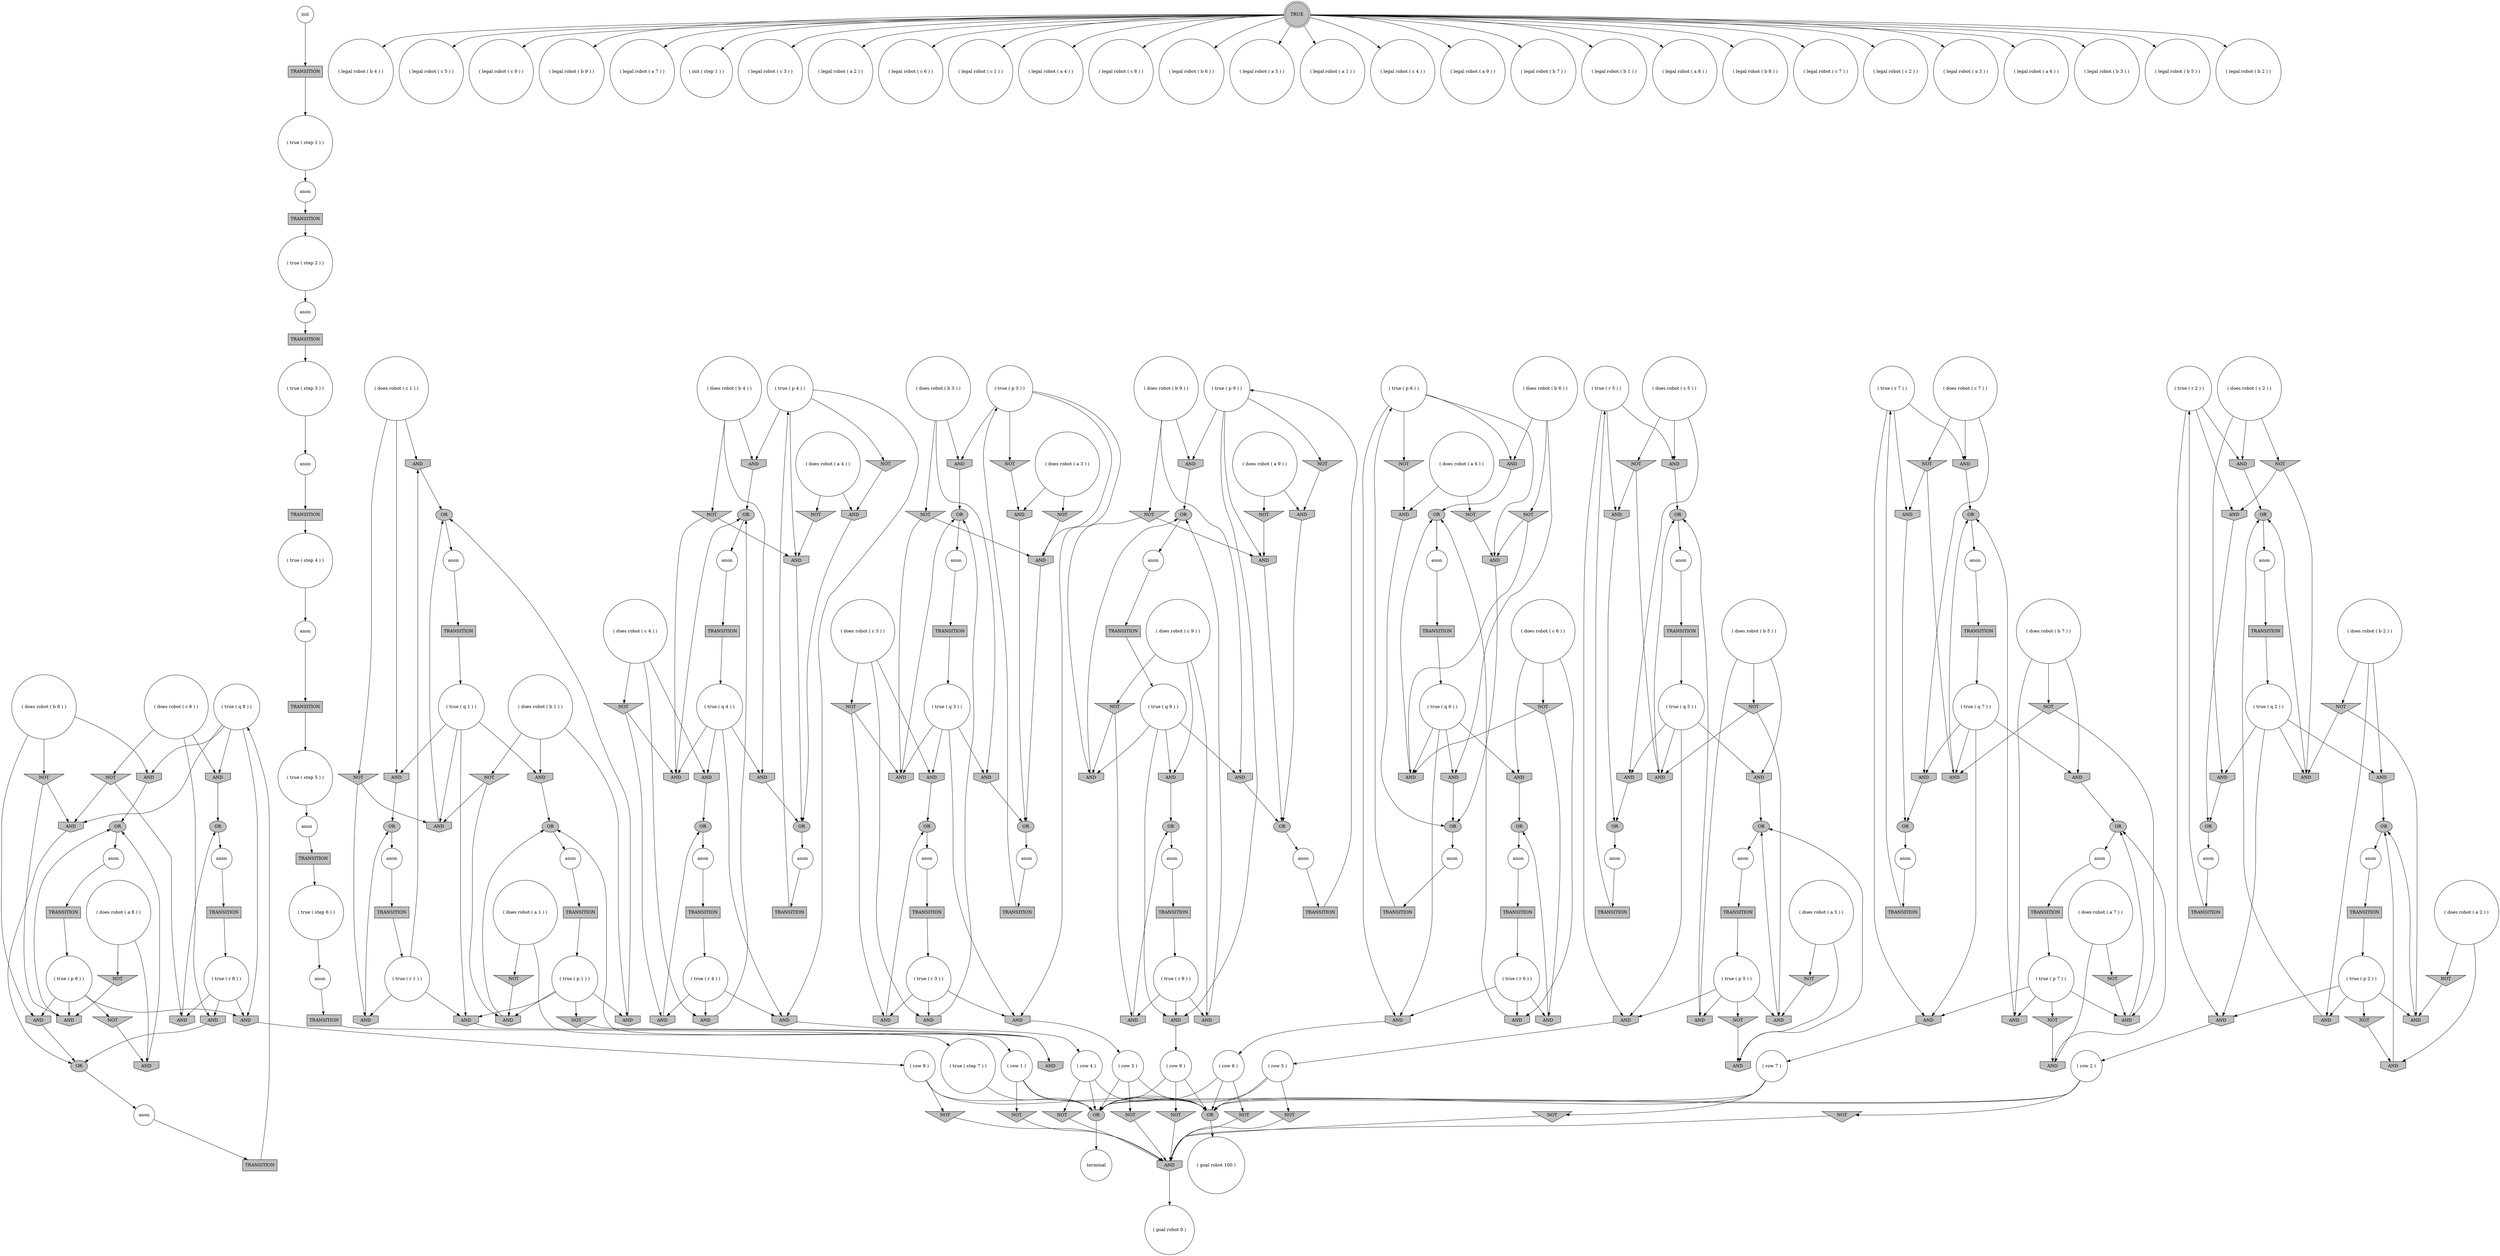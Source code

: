 digraph propNet
{
	"@77411b30"[shape=circle, style= filled, fillcolor=white, label="( does robot ( c 1 ) )"]; "@77411b30"->"@3ee3f8b9"; "@77411b30"->"@895772a"; "@77411b30"->"@5360297a"; 
	"@10747b4"[shape=invtriangle, style= filled, fillcolor=grey, label="NOT"]; "@10747b4"->"@3da2cda9"; "@10747b4"->"@4f47af3"; 
	"@2a29052b"[shape=invhouse, style= filled, fillcolor=grey, label="AND"]; "@2a29052b"->"@723e82b"; 
	"@555214b9"[shape=circle, style= filled, fillcolor=white, label="( legal robot ( b 4 ) )"]; 
	"@79e0123b"[shape=circle, style= filled, fillcolor=white, label="( legal robot ( c 5 ) )"]; 
	"@5f73089d"[shape=circle, style= filled, fillcolor=white, label="( legal robot ( c 9 ) )"]; 
	"@722cb5c6"[shape=circle, style= filled, fillcolor=white, label="( legal robot ( b 9 ) )"]; 
	"@1f34137c"[shape=circle, style= filled, fillcolor=white, label="( true ( step 3 ) )"]; "@1f34137c"->"@761b22ed"; 
	"@5fefa888"[shape=invhouse, style= filled, fillcolor=grey, label="AND"]; "@5fefa888"->"@27b7516d"; 
	"@3ee3f8b9"[shape=invhouse, style= filled, fillcolor=grey, label="AND"]; "@3ee3f8b9"->"@555bf03d"; 
	"@5de2d159"[shape=invhouse, style= filled, fillcolor=grey, label="AND"]; "@5de2d159"->"@27b7516d"; 
	"@582d0ceb"[shape=invtriangle, style= filled, fillcolor=grey, label="NOT"]; "@582d0ceb"->"@75ab4586"; 
	"@6da1446d"[shape=box, style= filled, fillcolor=grey, label="TRANSITION"]; "@6da1446d"->"@33891d5d"; 
	"@1d6050b0"[shape=circle, style= filled, fillcolor=white, label="( true ( p 4 ) )"]; "@1d6050b0"->"@a40ff24"; "@1d6050b0"->"@552efed9"; "@1d6050b0"->"@1916a3de"; "@1d6050b0"->"@29ea310c"; 
	"@7b15d277"[shape=invhouse, style= filled, fillcolor=grey, label="AND"]; "@7b15d277"->"@714cf72c"; 
	"@204a6ccc"[shape=invhouse, style= filled, fillcolor=grey, label="AND"]; "@204a6ccc"->"@7c830624"; 
	"@1235047f"[shape=circle, style= filled, fillcolor=white, label="( true ( step 7 ) )"]; "@1235047f"->"@5b7d1b24"; 
	"@108b1a8f"[shape=invtriangle, style= filled, fillcolor=grey, label="NOT"]; "@108b1a8f"->"@1c7caac5"; "@108b1a8f"->"@fb76d61"; 
	"@9482aa9"[shape=circle, style= filled, fillcolor=white, label="( goal robot 0 )"]; 
	"@4d0155fb"[shape=circle, style= filled, fillcolor=white, label="anon"]; "@4d0155fb"->"@6da1446d"; 
	"@3b13eb9c"[shape=box, style= filled, fillcolor=grey, label="TRANSITION"]; "@3b13eb9c"->"@1235047f"; 
	"@652bce43"[shape=circle, style= filled, fillcolor=white, label="( legal robot ( a 7 ) )"]; 
	"@620ee765"[shape=circle, style= filled, fillcolor=white, label="( init ( step 1 ) )"]; 
	"@48b9e55c"[shape=circle, style= filled, fillcolor=white, label="( does robot ( c 2 ) )"]; "@48b9e55c"->"@6eb1a0f9"; "@48b9e55c"->"@6203171e"; "@48b9e55c"->"@24812051"; 
	"@241ee2c5"[shape=invhouse, style= filled, fillcolor=grey, label="AND"]; "@241ee2c5"->"@2e45105c"; 
	"@7ec4f67b"[shape=invhouse, style= filled, fillcolor=grey, label="AND"]; "@7ec4f67b"->"@57df9c23"; 
	"@2a606e6"[shape=circle, style= filled, fillcolor=white, label="( legal robot ( c 3 ) )"]; 
	"@458db581"[shape=circle, style= filled, fillcolor=white, label="( true ( step 6 ) )"]; "@458db581"->"@3fd3304e"; 
	"@9b2c86e"[shape=ellipse, style= filled, fillcolor=grey, label="OR"]; "@9b2c86e"->"@3884b2bb"; 
	"@38d5b111"[shape=circle, style= filled, fillcolor=white, label="anon"]; "@38d5b111"->"@40ca6f53"; 
	"@6f866002"[shape=circle, style= filled, fillcolor=white, label="( true ( step 1 ) )"]; "@6f866002"->"@1a30465"; 
	"@376502fc"[shape=circle, style= filled, fillcolor=white, label="( true ( r 2 ) )"]; "@376502fc"->"@1970b890"; "@376502fc"->"@6a6fa22b"; "@376502fc"->"@6203171e"; 
	"@17973271"[shape=circle, style= filled, fillcolor=white, label="( legal robot ( a 2 ) )"]; 
	"@62b4bb65"[shape=invhouse, style= filled, fillcolor=grey, label="AND"]; "@62b4bb65"->"@b2e0415"; 
	"@611c048e"[shape=invhouse, style= filled, fillcolor=grey, label="AND"]; "@611c048e"->"@4a582dcc"; 
	"@63d5d048"[shape=invtriangle, style= filled, fillcolor=grey, label="NOT"]; "@63d5d048"->"@77158bbe"; 
	"@7c40bc88"[shape=circle, style= filled, fillcolor=white, label="anon"]; "@7c40bc88"->"@65dfb0b5"; 
	"@b2e0415"[shape=ellipse, style= filled, fillcolor=grey, label="OR"]; "@b2e0415"->"@7a0e046e"; 
	"@7dabf7cb"[shape=circle, style= filled, fillcolor=white, label="( does robot ( b 9 ) )"]; "@7dabf7cb"->"@251970e2"; "@7dabf7cb"->"@69c78571"; "@7dabf7cb"->"@5b257d30"; 
	"@18d16d11"[shape=box, style= filled, fillcolor=grey, label="TRANSITION"]; "@18d16d11"->"@1f34137c"; 
	"@66e81590"[shape=circle, style= filled, fillcolor=white, label="( goal robot 100 )"]; 
	"@69c78571"[shape=invhouse, style= filled, fillcolor=grey, label="AND"]; "@69c78571"->"@5a86506a"; 
	"@6b414655"[shape=invtriangle, style= filled, fillcolor=grey, label="NOT"]; "@6b414655"->"@77158bbe"; 
	"@6a6fa22b"[shape=invhouse, style= filled, fillcolor=grey, label="AND"]; "@6a6fa22b"->"@2cf5ebcc"; 
	"@750d7792"[shape=box, style= filled, fillcolor=grey, label="TRANSITION"]; "@750d7792"->"@60dd0912"; 
	"@72f596b2"[shape=invhouse, style= filled, fillcolor=grey, label="AND"]; "@72f596b2"->"@7e19c472"; 
	"@4b7c76f6"[shape=invhouse, style= filled, fillcolor=grey, label="AND"]; "@4b7c76f6"->"@249faafc"; 
	"@5c451dba"[shape=invtriangle, style= filled, fillcolor=grey, label="NOT"]; "@5c451dba"->"@3da2cda9"; "@5c451dba"->"@3dd688e7"; 
	"@43f459c2"[shape=circle, style= filled, fillcolor=white, label="( true ( q 8 ) )"]; "@43f459c2"->"@4272111"; "@43f459c2"->"@23b2f0c7"; "@43f459c2"->"@7d4af469"; "@43f459c2"->"@241ee2c5"; 
	"@2ca7563d"[shape=circle, style= filled, fillcolor=white, label="( true ( p 1 ) )"]; "@2ca7563d"->"@2f2faeca"; "@2ca7563d"->"@21b7682d"; "@2ca7563d"->"@48c7aaef"; "@2ca7563d"->"@75ab4586"; 
	"@c8bbbf4"[shape=circle, style= filled, fillcolor=white, label="anon"]; "@c8bbbf4"->"@30b95f2"; 
	"@7a0e046e"[shape=circle, style= filled, fillcolor=white, label="anon"]; "@7a0e046e"->"@4fdbc144"; 
	"@4e1557af"[shape=circle, style= filled, fillcolor=white, label="( row 8 )"]; "@4e1557af"->"@3344c133"; "@4e1557af"->"@5b7d1b24"; "@4e1557af"->"@6a5d5a2c"; 
	"@217b285e"[shape=invtriangle, style= filled, fillcolor=grey, label="NOT"]; "@217b285e"->"@1c97447e"; 
	"@671ca33b"[shape=circle, style= filled, fillcolor=white, label="anon"]; "@671ca33b"->"@2f86780d"; 
	"@51037959"[shape=box, style= filled, fillcolor=grey, label="TRANSITION"]; "@51037959"->"@58663731"; 
	"@65afdbbb"[shape=circle, style= filled, fillcolor=white, label="anon"]; "@65afdbbb"->"@53adedc2"; 
	"@a70ad76"[shape=invtriangle, style= filled, fillcolor=grey, label="NOT"]; "@a70ad76"->"@77158bbe"; 
	"@74a893ff"[shape=invtriangle, style= filled, fillcolor=grey, label="NOT"]; "@74a893ff"->"@1a692dec"; "@74a893ff"->"@678c862e"; 
	"@7d6c848f"[shape=circle, style= filled, fillcolor=white, label="( legal robot ( c 6 ) )"]; 
	"@2b3b7c28"[shape=circle, style= filled, fillcolor=white, label="anon"]; "@2b3b7c28"->"@37464fee"; 
	"@30b95f2"[shape=box, style= filled, fillcolor=grey, label="TRANSITION"]; "@30b95f2"->"@4eb3ea0f"; 
	"@338f6c7d"[shape=circle, style= filled, fillcolor=white, label="( true ( p 8 ) )"]; "@338f6c7d"->"@7c4633e7"; "@338f6c7d"->"@6c3d685f"; "@338f6c7d"->"@58ca40be"; "@338f6c7d"->"@23b2f0c7"; 
	"@3b3787ba"[shape=ellipse, style= filled, fillcolor=grey, label="OR"]; "@3b3787ba"->"@3aafe2b5"; 
	"@2e45105c"[shape=ellipse, style= filled, fillcolor=grey, label="OR"]; "@2e45105c"->"@38351fbf"; 
	"@7e19c472"[shape=ellipse, style= filled, fillcolor=grey, label="OR"]; "@7e19c472"->"@4db0590b"; 
	"@762cd5a3"[shape=circle, style= filled, fillcolor=white, label="( true ( r 5 ) )"]; "@762cd5a3"->"@4bc78066"; "@762cd5a3"->"@204a6ccc"; "@762cd5a3"->"@381dfc6e"; 
	"@70f10a53"[shape=invhouse, style= filled, fillcolor=grey, label="AND"]; "@70f10a53"->"@1f51c9a0"; 
	"@6f21a9ec"[shape=circle, style= filled, fillcolor=white, label="( true ( p 3 ) )"]; "@6f21a9ec"->"@5fefa888"; "@6f21a9ec"->"@1c97447e"; "@6f21a9ec"->"@687a7e40"; "@6f21a9ec"->"@35509f8b"; 
	"@51fe8884"[shape=circle, style= filled, fillcolor=white, label="( does robot ( a 9 ) )"]; "@51fe8884"->"@56466f1d"; "@51fe8884"->"@193c7c35"; 
	"@1916a3de"[shape=invhouse, style= filled, fillcolor=grey, label="AND"]; "@1916a3de"->"@b2e0415"; 
	"@495c0102"[shape=box, style= filled, fillcolor=grey, label="TRANSITION"]; "@495c0102"->"@376502fc"; 
	"@2cf5ebcc"[shape=circle, style= filled, fillcolor=white, label="( row 2 )"]; "@2cf5ebcc"->"@3344c133"; "@2cf5ebcc"->"@6b414655"; "@2cf5ebcc"->"@5b7d1b24"; 
	"@65dfb0b5"[shape=box, style= filled, fillcolor=grey, label="TRANSITION"]; "@65dfb0b5"->"@6f21a9ec"; 
	"@65e84ff1"[shape=box, style= filled, fillcolor=grey, label="TRANSITION"]; "@65e84ff1"->"@6f866002"; 
	"@2a09f3f8"[shape=circle, style= filled, fillcolor=white, label="( true ( p 9 ) )"]; "@2a09f3f8"->"@2a29052b"; "@2a09f3f8"->"@4922c082"; "@2a09f3f8"->"@69c78571"; "@2a09f3f8"->"@5bb06322"; 
	"@69c39cb2"[shape=circle, style= filled, fillcolor=white, label="( does robot ( b 1 ) )"]; "@69c39cb2"->"@2964a05d"; "@69c39cb2"->"@48c7aaef"; "@69c39cb2"->"@40e4d37f"; 
	"@25c78000"[shape=circle, style= filled, fillcolor=white, label="( true ( p 7 ) )"]; "@25c78000"->"@1a692dec"; "@25c78000"->"@610ddf0a"; "@25c78000"->"@746c2f2"; "@25c78000"->"@fdfacc4"; 
	"@fdfacc4"[shape=invhouse, style= filled, fillcolor=grey, label="AND"]; "@fdfacc4"->"@138bb3fd"; 
	"@48c7aaef"[shape=invhouse, style= filled, fillcolor=grey, label="AND"]; "@48c7aaef"->"@555bf03d"; 
	"@6203171e"[shape=invhouse, style= filled, fillcolor=grey, label="AND"]; "@6203171e"->"@1f51c9a0"; 
	"@24812051"[shape=invtriangle, style= filled, fillcolor=grey, label="NOT"]; "@24812051"->"@1970b890"; "@24812051"->"@1c7caac5"; 
	"@a40ff24"[shape=invhouse, style= filled, fillcolor=grey, label="AND"]; "@a40ff24"->"@6d61305f"; 
	"@2a6788c4"[shape=circle, style= filled, fillcolor=white, label="( legal robot ( c 1 ) )"]; 
	"@5b7d1b24"[shape=ellipse, style= filled, fillcolor=grey, label="OR"]; "@5b7d1b24"->"@72810768"; 
	"@72810768"[shape=circle, style= filled, fillcolor=white, label="terminal"]; 
	"@ff22ffa"[shape=circle, style= filled, fillcolor=white, label="( legal robot ( a 4 ) )"]; 
	"@7344119b"[shape=circle, style= filled, fillcolor=white, label="( legal robot ( c 8 ) )"]; 
	"@569083c1"[shape=box, style= filled, fillcolor=grey, label="TRANSITION"]; "@569083c1"->"@7bc8b313"; 
	"@5d8440"[shape=invhouse, style= filled, fillcolor=grey, label="AND"]; "@5d8440"->"@74a60905"; 
	"@43877c42"[shape=invtriangle, style= filled, fillcolor=grey, label="NOT"]; "@43877c42"->"@73eef3b0"; 
	"@409a6317"[shape=circle, style= filled, fillcolor=white, label="anon"]; "@409a6317"->"@2a52d360"; 
	"@5f72cbae"[shape=circle, style= filled, fillcolor=white, label="( true ( r 3 ) )"]; "@5f72cbae"->"@5de2d159"; "@5f72cbae"->"@698fcb66"; "@5f72cbae"->"@35509f8b"; 
	"@525dbc90"[shape=circle, style= filled, fillcolor=white, label="( legal robot ( b 6 ) )"]; 
	"@1983eae7"[shape=circle, style= filled, fillcolor=white, label="anon"]; "@1983eae7"->"@51037959"; 
	"@637533df"[shape=circle, style= filled, fillcolor=white, label="( true ( q 7 ) )"]; "@637533df"->"@678c862e"; "@637533df"->"@610ddf0a"; "@637533df"->"@7b15d277"; "@637533df"->"@67abaab"; 
	"@4782b18d"[shape=invtriangle, style= filled, fillcolor=grey, label="NOT"]; "@4782b18d"->"@5556c4a8"; "@4782b18d"->"@678c862e"; 
	"@249faafc"[shape=ellipse, style= filled, fillcolor=grey, label="OR"]; "@249faafc"->"@6e92992c"; 
	"@f573e33"[shape=box, style= filled, fillcolor=grey, label="TRANSITION"]; "@f573e33"->"@5f72cbae"; 
	"@4fbf7435"[shape=circle, style= filled, fillcolor=white, label="( true ( q 2 ) )"]; "@4fbf7435"->"@6eb1a0f9"; "@4fbf7435"->"@6a6fa22b"; "@4fbf7435"->"@760ee920"; "@4fbf7435"->"@1c7caac5"; 
	"@58ca40be"[shape=invtriangle, style= filled, fillcolor=grey, label="NOT"]; "@58ca40be"->"@4660a77c"; 
	"@3884b2bb"[shape=circle, style= filled, fillcolor=white, label="anon"]; "@3884b2bb"->"@f573e33"; 
	"@4964f4eb"[shape=box, style= filled, fillcolor=grey, label="TRANSITION"]; "@4964f4eb"->"@1de04033"; 
	"@23b35955"[shape=box, style= filled, fillcolor=grey, label="TRANSITION"]; "@23b35955"->"@338f6c7d"; 
	"@53adedc2"[shape=box, style= filled, fillcolor=grey, label="TRANSITION"]; "@53adedc2"->"@4f558d62"; 
	"@552efed9"[shape=invtriangle, style= filled, fillcolor=grey, label="NOT"]; "@552efed9"->"@5d8440"; 
	"@725bcf3a"[shape=invhouse, style= filled, fillcolor=grey, label="AND"]; "@725bcf3a"->"@7c830624"; 
	"@7c4633e7"[shape=invhouse, style= filled, fillcolor=grey, label="AND"]; "@7c4633e7"->"@3b3787ba"; 
	"@1ef2c499"[shape=circle, style= filled, fillcolor=white, label="( legal robot ( a 5 ) )"]; 
	"@242e983d"[shape=invhouse, style= filled, fillcolor=grey, label="AND"]; "@242e983d"->"@4a582dcc"; 
	"@fb76d61"[shape=invhouse, style= filled, fillcolor=grey, label="AND"]; "@fb76d61"->"@7e19c472"; 
	"@1970b890"[shape=invhouse, style= filled, fillcolor=grey, label="AND"]; "@1970b890"->"@29e0969b"; 
	"@247aa859"[shape=circle, style= filled, fillcolor=white, label="( does robot ( b 5 ) )"]; "@247aa859"->"@75222b8e"; "@247aa859"->"@70c27dc4"; "@247aa859"->"@5ed5d3a"; 
	"@27b7516d"[shape=ellipse, style= filled, fillcolor=grey, label="OR"]; "@27b7516d"->"@7442df79"; 
	"@7bc8b313"[shape=circle, style= filled, fillcolor=white, label="( true ( step 4 ) )"]; "@7bc8b313"->"@671ca33b"; 
	"@5f40727a"[shape=circle, style= filled, fillcolor=white, label="( does robot ( b 8 ) )"]; "@5f40727a"->"@1bd871"; "@5f40727a"->"@6c3d685f"; "@5f40727a"->"@4272111"; 
	"@21b7682d"[shape=invhouse, style= filled, fillcolor=grey, label="AND"]; "@21b7682d"->"@1e848c58"; 
	"@29ea310c"[shape=invhouse, style= filled, fillcolor=grey, label="AND"]; "@29ea310c"->"@74a60905"; 
	"@29e0969b"[shape=ellipse, style= filled, fillcolor=grey, label="OR"]; "@29e0969b"->"@57bfaf97"; 
	"@2049bed2"[shape=ellipse, style= filled, fillcolor=grey, label="OR"]; "@2049bed2"->"@498edd8d"; 
	"@7c8e3f75"[shape=circle, style= filled, fillcolor=white, label="( does robot ( a 1 ) )"]; "@7c8e3f75"->"@637c67f9"; "@7c8e3f75"->"@582d0ceb"; 
	"@5502c93e"[shape=invtriangle, style= filled, fillcolor=grey, label="NOT"]; "@5502c93e"->"@29ea310c"; 
	"@4208719e"[shape=circle, style= filled, fillcolor=white, label="( does robot ( c 8 ) )"]; "@4208719e"->"@385b5df0"; "@4208719e"->"@7d4af469"; "@4208719e"->"@34547854"; 
	"@22838de0"[shape=circle, style= filled, fillcolor=white, label="( true ( p 5 ) )"]; "@22838de0"->"@4bc78066"; "@22838de0"->"@2c3002b9"; "@22838de0"->"@43877c42"; "@22838de0"->"@5ed5d3a"; 
	"@3344c133"[shape=ellipse, style= filled, fillcolor=grey, label="OR"]; "@3344c133"->"@66e81590"; 
	"@6c3d685f"[shape=invhouse, style= filled, fillcolor=grey, label="AND"]; "@6c3d685f"->"@2e45105c"; 
	"@5e335678"[shape=ellipse, style= filled, fillcolor=grey, label="OR"]; "@5e335678"->"@7c721098"; 
	"@58caf6e7"[shape=invhouse, style= filled, fillcolor=grey, label="AND"]; "@58caf6e7"->"@57df9c23"; 
	"@766f3870"[shape=circle, style= filled, fillcolor=white, label="( true ( q 4 ) )"]; "@766f3870"->"@a40ff24"; "@766f3870"->"@612c4b66"; "@766f3870"->"@4c032069"; "@766f3870"->"@611c048e"; 
	"@7b9585ef"[shape=circle, style= filled, fillcolor=white, label="( does robot ( a 4 ) )"]; "@7b9585ef"->"@5d8440"; "@7b9585ef"->"@5502c93e"; 
	"@610ddf0a"[shape=invhouse, style= filled, fillcolor=grey, label="AND"]; "@610ddf0a"->"@31b8e71"; 
	"@2c3002b9"[shape=invhouse, style= filled, fillcolor=grey, label="AND"]; "@2c3002b9"->"@427379b5"; 
	"@4660a77c"[shape=invhouse, style= filled, fillcolor=grey, label="AND"]; "@4660a77c"->"@3b3787ba"; 
	"@1ea01711"[shape=invtriangle, style= filled, fillcolor=grey, label="NOT"]; "@1ea01711"->"@204a6ccc"; "@1ea01711"->"@70cf08b1"; 
	"@4f47af3"[shape=invhouse, style= filled, fillcolor=grey, label="AND"]; "@4f47af3"->"@7e64cfe0"; 
	"@42c2b246"[shape=invtriangle, style= filled, fillcolor=grey, label="NOT"]; "@42c2b246"->"@7c4633e7"; 
	"@7c830624"[shape=ellipse, style= filled, fillcolor=grey, label="OR"]; "@7c830624"->"@7e086558"; 
	"@53cc48dd"[shape=circle, style= filled, fillcolor=white, label="( does robot ( b 3 ) )"]; "@53cc48dd"->"@34091772"; "@53cc48dd"->"@5fefa888"; "@53cc48dd"->"@8c3d026"; 
	"@33891d5d"[shape=circle, style= filled, fillcolor=white, label="( true ( r 7 ) )"]; "@33891d5d"->"@5556c4a8"; "@33891d5d"->"@610ddf0a"; "@33891d5d"->"@43e27370"; 
	"@35509f8b"[shape=invhouse, style= filled, fillcolor=grey, label="AND"]; "@35509f8b"->"@1fe20120"; 
	"@7c721098"[shape=circle, style= filled, fillcolor=white, label="anon"]; "@7c721098"->"@9ff5160"; 
	"@1c7caac5"[shape=invhouse, style= filled, fillcolor=grey, label="AND"]; "@1c7caac5"->"@1f51c9a0"; 
	"@23b2f0c7"[shape=invhouse, style= filled, fillcolor=grey, label="AND"]; "@23b2f0c7"->"@4e1557af"; 
	"@56466f1d"[shape=invtriangle, style= filled, fillcolor=grey, label="NOT"]; "@56466f1d"->"@2a29052b"; 
	"@1827b40b"[shape=circle, style= filled, fillcolor=white, label="( row 9 )"]; "@1827b40b"->"@3344c133"; "@1827b40b"->"@5b7d1b24"; "@1827b40b"->"@16cb3542"; 
	"@77d4433f"[shape=circle, style= filled, fillcolor=white, label="( does robot ( b 2 ) )"]; "@77d4433f"->"@108b1a8f"; "@77d4433f"->"@760ee920"; "@77d4433f"->"@70f10a53"; 
	"@74a60905"[shape=ellipse, style= filled, fillcolor=grey, label="OR"]; "@74a60905"->"@409a6317"; 
	"@678c862e"[shape=invhouse, style= filled, fillcolor=grey, label="AND"]; "@678c862e"->"@138bb3fd"; 
	"@895772a"[shape=invhouse, style= filled, fillcolor=grey, label="AND"]; "@895772a"->"@46cfd5ee"; 
	"@60dd0912"[shape=circle, style= filled, fillcolor=white, label="( true ( p 2 ) )"]; "@60dd0912"->"@6a6fa22b"; "@60dd0912"->"@2e26c3a1"; "@60dd0912"->"@70f10a53"; "@60dd0912"->"@fb76d61"; 
	"@1f51c9a0"[shape=ellipse, style= filled, fillcolor=grey, label="OR"]; "@1f51c9a0"->"@328c3770"; 
	"@746c2f2"[shape=invtriangle, style= filled, fillcolor=grey, label="NOT"]; "@746c2f2"->"@36a8a199"; 
	"@7442df79"[shape=circle, style= filled, fillcolor=white, label="anon"]; "@7442df79"->"@3f15676d"; 
	"@1fe20120"[shape=circle, style= filled, fillcolor=white, label="( row 3 )"]; "@1fe20120"->"@3344c133"; "@1fe20120"->"@a70ad76"; "@1fe20120"->"@5b7d1b24"; 
	"@58663731"[shape=circle, style= filled, fillcolor=white, label="( true ( p 6 ) )"]; "@58663731"->"@44ad78a2"; "@58663731"->"@4f9f6e39"; "@58663731"->"@4b7c76f6"; "@58663731"->"@3dd688e7"; 
	"@5556c4a8"[shape=invhouse, style= filled, fillcolor=grey, label="AND"]; "@5556c4a8"->"@69a10f82"; 
	"@7e64cfe0"[shape=ellipse, style= filled, fillcolor=grey, label="OR"]; "@7e64cfe0"->"@c8bbbf4"; 
	"@612c4b66"[shape=invhouse, style= filled, fillcolor=grey, label="AND"]; "@612c4b66"->"@b2e0415"; 
	"@723e82b"[shape=ellipse, style= filled, fillcolor=grey, label="OR"]; "@723e82b"->"@465f62b6"; 
	"@761b22ed"[shape=circle, style= filled, fillcolor=white, label="anon"]; "@761b22ed"->"@569083c1"; 
	"@4eb63dfe"[shape=circle, style= filled, fillcolor=white, label="( does robot ( c 5 ) )"]; "@4eb63dfe"->"@725bcf3a"; "@4eb63dfe"->"@1ea01711"; "@4eb63dfe"->"@381dfc6e"; 
	"@6d3c121b"[shape=circle, style= filled, fillcolor=white, label="( true ( q 9 ) )"]; "@6d3c121b"->"@57ec9545"; "@6d3c121b"->"@29421875"; "@6d3c121b"->"@4922c082"; "@6d3c121b"->"@5b257d30"; 
	"@698fcb66"[shape=invhouse, style= filled, fillcolor=grey, label="AND"]; "@698fcb66"->"@9b2c86e"; 
	"@37464fee"[shape=box, style= filled, fillcolor=grey, label="TRANSITION"]; "@37464fee"->"@22838de0"; 
	"@6bedc67e"[shape=circle, style= filled, fillcolor=white, label="( does robot ( c 7 ) )"]; "@6bedc67e"->"@4782b18d"; "@6bedc67e"->"@67abaab"; "@6bedc67e"->"@43e27370"; 
	"@6f967348"[shape=invhouse, style= filled, fillcolor=grey, label="AND"]; "@6f967348"->"@27b7516d"; 
	"@17fed8b4"[shape=circle, style= filled, fillcolor=white, label="( does robot ( b 6 ) )"]; "@17fed8b4"->"@4b7c76f6"; "@17fed8b4"->"@5c451dba"; "@17fed8b4"->"@7ec4f67b"; 
	"@cc26acd"[shape=circle, style= filled, fillcolor=white, label="( true ( q 1 ) )"]; "@cc26acd"->"@21b7682d"; "@cc26acd"->"@895772a"; "@cc26acd"->"@40e4d37f"; "@cc26acd"->"@d5c4ee6"; 
	"@67abaab"[shape=invhouse, style= filled, fillcolor=grey, label="AND"]; "@67abaab"->"@69a10f82"; 
	"@4e433359"[shape=invhouse, style= filled, fillcolor=grey, label="AND"]; "@4e433359"->"@46cfd5ee"; 
	"@465f62b6"[shape=circle, style= filled, fillcolor=white, label="anon"]; "@465f62b6"->"@28b48e23"; 
	"@41f6d156"[shape=invhouse, style= filled, fillcolor=grey, label="AND"]; "@41f6d156"->"@4e543c44"; 
	"@494bf78c"[shape=invtriangle, style= filled, fillcolor=grey, label="NOT"]; "@494bf78c"->"@1a692dec"; 
	"@1c97447e"[shape=invhouse, style= filled, fillcolor=grey, label="AND"]; "@1c97447e"->"@4e543c44"; 
	"@7e086558"[shape=circle, style= filled, fillcolor=white, label="anon"]; "@7e086558"->"@7a9eb4a1"; 
	"@4c032069"[shape=invhouse, style= filled, fillcolor=grey, label="AND"]; "@4c032069"->"@74a60905"; 
	"@73f7a3d0"[shape=circle, style= filled, fillcolor=white, label="anon"]; "@73f7a3d0"->"@3fd48679"; 
	"@40e4d37f"[shape=invhouse, style= filled, fillcolor=grey, label="AND"]; "@40e4d37f"->"@2049bed2"; 
	"@69a10f82"[shape=ellipse, style= filled, fillcolor=grey, label="OR"]; "@69a10f82"->"@4d0155fb"; 
	"@1940be55"[shape=invtriangle, style= filled, fillcolor=grey, label="NOT"]; "@1940be55"->"@6f967348"; "@1940be55"->"@698fcb66"; 
	"@4f9f6e39"[shape=invhouse, style= filled, fillcolor=grey, label="AND"]; "@4f9f6e39"->"@708a605c"; 
	"@57ec49db"[shape=circle, style= filled, fillcolor=white, label="( true ( q 6 ) )"]; "@57ec49db"->"@52977e69"; "@57ec49db"->"@3da2cda9"; "@57ec49db"->"@4f9f6e39"; "@57ec49db"->"@7ec4f67b"; 
	"@57df9c23"[shape=ellipse, style= filled, fillcolor=grey, label="OR"]; "@57df9c23"->"@1983eae7"; 
	"@1de04033"[shape=circle, style= filled, fillcolor=white, label="( true ( r 1 ) )"]; "@1de04033"->"@4e433359"; "@1de04033"->"@3ee3f8b9"; "@1de04033"->"@21b7682d"; 
	"@3474c1f"[shape=invtriangle, style= filled, fillcolor=grey, label="NOT"]; "@3474c1f"->"@3dd688e7"; 
	"@7d4af469"[shape=invhouse, style= filled, fillcolor=grey, label="AND"]; "@7d4af469"->"@12b3f93c"; 
	"@381dfc6e"[shape=invhouse, style= filled, fillcolor=grey, label="AND"]; "@381dfc6e"->"@5e335678"; 
	"@44ad78a2"[shape=invtriangle, style= filled, fillcolor=grey, label="NOT"]; "@44ad78a2"->"@58caf6e7"; 
	"@2533b5db"[shape=circle, style= filled, fillcolor=white, label="init"]; "@2533b5db"->"@65e84ff1"; 
	"@29421875"[shape=invhouse, style= filled, fillcolor=grey, label="AND"]; "@29421875"->"@5a86506a"; 
	"@f9e681c"[shape=circle, style= filled, fillcolor=white, label="( does robot ( b 4 ) )"]; "@f9e681c"->"@1916a3de"; "@f9e681c"->"@68c50e46"; "@f9e681c"->"@4c032069"; 
	"@3da2cda9"[shape=invhouse, style= filled, fillcolor=grey, label="AND"]; "@3da2cda9"->"@249faafc"; 
	"@1812e72d"[shape=circle, style= filled, fillcolor=white, label="( does robot ( c 6 ) )"]; "@1812e72d"->"@1c43882a"; "@1812e72d"->"@52977e69"; "@1812e72d"->"@10747b4"; 
	"@6a5d5a2c"[shape=invtriangle, style= filled, fillcolor=grey, label="NOT"]; "@6a5d5a2c"->"@77158bbe"; 
	"@d394424"[shape=circle, style= filled, fillcolor=white, label="( does robot ( c 4 ) )"]; "@d394424"->"@62b4bb65"; "@d394424"->"@611c048e"; "@d394424"->"@2aa89e44"; 
	"@4a582dcc"[shape=ellipse, style= filled, fillcolor=grey, label="OR"]; "@4a582dcc"->"@6326d235"; 
	"@544928ae"[shape=circle, style= filled, fillcolor=white, label="( legal robot ( a 1 ) )"]; 
	"@59377ac0"[shape=box, style= filled, fillcolor=grey, label="TRANSITION"]; "@59377ac0"->"@2ca7563d"; 
	"@7aee513"[shape=invtriangle, style= filled, fillcolor=grey, label="NOT"]; "@7aee513"->"@77158bbe"; 
	"@34091772"[shape=invhouse, style= filled, fillcolor=grey, label="AND"]; "@34091772"->"@4e543c44"; 
	"@646d8051"[shape=box, style= filled, fillcolor=grey, label="TRANSITION"]; "@646d8051"->"@4fbf7435"; 
	"@6eb1a0f9"[shape=invhouse, style= filled, fillcolor=grey, label="AND"]; "@6eb1a0f9"->"@29e0969b"; 
	"@7573a94f"[shape=circle, style= filled, fillcolor=white, label="anon"]; "@7573a94f"->"@18d16d11"; 
	"@7517e53b"[shape=circle, style= filled, fillcolor=white, label="( does robot ( a 6 ) )"]; "@7517e53b"->"@58caf6e7"; "@7517e53b"->"@3474c1f"; 
	"@7b0acf26"[shape=circle, style= filled, fillcolor=white, label="( legal robot ( c 4 ) )"]; 
	"@40ca6f53"[shape=box, style= filled, fillcolor=grey, label="TRANSITION"]; "@40ca6f53"->"@637533df"; 
	"@6929ae9b"[shape=box, style= filled, fillcolor=grey, label="TRANSITION"]; "@6929ae9b"->"@cc26acd"; 
	"@2a52d360"[shape=box, style= filled, fillcolor=grey, label="TRANSITION"]; "@2a52d360"->"@1d6050b0"; 
	"@251970e2"[shape=invtriangle, style= filled, fillcolor=grey, label="NOT"]; "@251970e2"->"@29421875"; "@251970e2"->"@2a29052b"; 
	"@6d61305f"[shape=circle, style= filled, fillcolor=white, label="( row 4 )"]; "@6d61305f"->"@3344c133"; "@6d61305f"->"@5b7d1b24"; "@6d61305f"->"@6b8c2354"; 
	"@73eef3b0"[shape=invhouse, style= filled, fillcolor=grey, label="AND"]; "@73eef3b0"->"@427379b5"; 
	"@4d3806b6"[shape=circle, style= filled, fillcolor=white, label="( does robot ( c 3 ) )"]; "@4d3806b6"->"@2844a541"; "@4d3806b6"->"@1940be55"; "@4d3806b6"->"@5de2d159"; 
	"@760ee920"[shape=invhouse, style= filled, fillcolor=grey, label="AND"]; "@760ee920"->"@7e19c472"; 
	"@4bc78066"[shape=invhouse, style= filled, fillcolor=grey, label="AND"]; "@4bc78066"->"@27cf35d3"; 
	"@193c7c35"[shape=invhouse, style= filled, fillcolor=grey, label="AND"]; "@193c7c35"->"@723e82b"; 
	"@62363bce"[shape=box, style= filled, fillcolor=grey, label="TRANSITION"]; "@62363bce"->"@6d3c121b"; 
	"@2e26c3a1"[shape=invtriangle, style= filled, fillcolor=grey, label="NOT"]; "@2e26c3a1"->"@72f596b2"; 
	"@58a0ee03"[shape=circle, style= filled, fillcolor=white, label="( legal robot ( a 9 ) )"]; 
	"@19c892ac"[shape=box, style= filled, fillcolor=grey, label="TRANSITION"]; "@19c892ac"->"@7ea4b9da"; 
	"@332986ef"[shape=circle, style= filled, fillcolor=white, label="( does robot ( a 3 ) )"]; "@332986ef"->"@41f6d156"; "@332986ef"->"@217b285e"; 
	"@1a692dec"[shape=invhouse, style= filled, fillcolor=grey, label="AND"]; "@1a692dec"->"@714cf72c"; 
	"@65e26e12"[shape=circle, style= filled, fillcolor=white, label="( does robot ( b 7 ) )"]; "@65e26e12"->"@74a893ff"; "@65e26e12"->"@7b15d277"; "@65e26e12"->"@fdfacc4"; 
	"@6982237d"[shape=circle, style= filled, fillcolor=white, label="( true ( q 5 ) )"]; "@6982237d"->"@725bcf3a"; "@6982237d"->"@4bc78066"; "@6982237d"->"@75222b8e"; "@6982237d"->"@70cf08b1"; 
	"@554bce4f"[shape=invtriangle, style= filled, fillcolor=grey, label="NOT"]; "@554bce4f"->"@77158bbe"; 
	"@498edd8d"[shape=circle, style= filled, fillcolor=white, label="anon"]; "@498edd8d"->"@59377ac0"; 
	"@4dbb51fd"[shape=circle, style= filled, fillcolor=white, label="anon"]; "@4dbb51fd"->"@5d4f83d1"; 
	"@687a7e40"[shape=invtriangle, style= filled, fillcolor=grey, label="NOT"]; "@687a7e40"->"@41f6d156"; 
	"@28098d94"[shape=circle, style= filled, fillcolor=white, label="anon"]; "@28098d94"->"@62363bce"; 
	"@328c3770"[shape=circle, style= filled, fillcolor=white, label="anon"]; "@328c3770"->"@646d8051"; 
	"@4cc0e346"[shape=circle, style= filled, fillcolor=white, label="( does robot ( a 5 ) )"]; "@4cc0e346"->"@73eef3b0"; "@4cc0e346"->"@5b9d2de4"; 
	"@70c27dc4"[shape=invtriangle, style= filled, fillcolor=grey, label="NOT"]; "@70c27dc4"->"@2c3002b9"; "@70c27dc4"->"@70cf08b1"; 
	"@1e848c58"[shape=circle, style= filled, fillcolor=white, label="( row 1 )"]; "@1e848c58"->"@7aee513"; "@1e848c58"->"@3344c133"; "@1e848c58"->"@5b7d1b24"; 
	"@2aa89e44"[shape=invtriangle, style= filled, fillcolor=grey, label="NOT"]; "@2aa89e44"->"@612c4b66"; "@2aa89e44"->"@242e983d"; 
	"@43e27370"[shape=invhouse, style= filled, fillcolor=grey, label="AND"]; "@43e27370"->"@138bb3fd"; 
	"@36a8a199"[shape=invhouse, style= filled, fillcolor=grey, label="AND"]; "@36a8a199"->"@714cf72c"; 
	"@6e92992c"[shape=circle, style= filled, fillcolor=white, label="anon"]; "@6e92992c"->"@16394576"; 
	"@806bc2f"[shape=circle, style= filled, fillcolor=white, label="( legal robot ( b 7 ) )"]; 
	"@714cf72c"[shape=ellipse, style= filled, fillcolor=grey, label="OR"]; "@714cf72c"->"@73f7a3d0"; 
	"@4a205144"[shape=invtriangle, style= filled, fillcolor=grey, label="NOT"]; "@4a205144"->"@fb76d61"; 
	"@2dd1282d"[shape=invhouse, style= filled, fillcolor=grey, label="AND"]; "@2dd1282d"->"@5935b50c"; 
	"@58d67b44"[shape=circle, style= filled, fillcolor=white, label="( legal robot ( b 1 ) )"]; 
	"@9ff5160"[shape=box, style= filled, fillcolor=grey, label="TRANSITION"]; "@9ff5160"->"@6982237d"; 
	"@5d4f83d1"[shape=box, style= filled, fillcolor=grey, label="TRANSITION"]; "@5d4f83d1"->"@458db581"; 
	"@4770a4d0"[shape=circle, style= filled, fillcolor=white, label="( legal robot ( a 8 ) )"]; 
	"@7a9eb4a1"[shape=box, style= filled, fillcolor=grey, label="TRANSITION"]; "@7a9eb4a1"->"@762cd5a3"; 
	"@76745477"[shape=invhouse, style= filled, fillcolor=grey, label="AND"]; "@76745477"->"@12b3f93c"; 
	"@31b8e71"[shape=circle, style= filled, fillcolor=white, label="( row 7 )"]; "@31b8e71"->"@3344c133"; "@31b8e71"->"@5b7d1b24"; "@31b8e71"->"@63d5d048"; 
	"@6936daec"[shape=circle, style= filled, fillcolor=white, label="( legal robot ( b 8 ) )"]; 
	"@d5c4ee6"[shape=invhouse, style= filled, fillcolor=grey, label="AND"]; "@d5c4ee6"->"@555bf03d"; 
	"@70cf08b1"[shape=invhouse, style= filled, fillcolor=grey, label="AND"]; "@70cf08b1"->"@5e335678"; 
	"@27cf35d3"[shape=circle, style= filled, fillcolor=white, label="( row 5 )"]; "@27cf35d3"->"@3344c133"; "@27cf35d3"->"@5b7d1b24"; "@27cf35d3"->"@3d6396f5"; 
	"@18ad8e84"[shape=doublecircle, style= filled, fillcolor=grey, label="TRUE"]; "@18ad8e84"->"@2a6788c4"; "@18ad8e84"->"@ff22ffa"; "@18ad8e84"->"@7344119b"; "@18ad8e84"->"@17973271"; "@18ad8e84"->"@555214b9"; "@18ad8e84"->"@7b0acf26"; "@18ad8e84"->"@79e0123b"; "@18ad8e84"->"@5f73089d"; "@18ad8e84"->"@65cd1dff"; "@18ad8e84"->"@722cb5c6"; "@18ad8e84"->"@793aac5f"; "@18ad8e84"->"@525dbc90"; "@18ad8e84"->"@58a0ee03"; "@18ad8e84"->"@2d6a346a"; "@18ad8e84"->"@f0de2bd"; "@18ad8e84"->"@7d6c848f"; "@18ad8e84"->"@495c83b2"; "@18ad8e84"->"@7fcea971"; "@18ad8e84"->"@1ef2c499"; "@18ad8e84"->"@806bc2f"; "@18ad8e84"->"@652bce43"; "@18ad8e84"->"@620ee765"; "@18ad8e84"->"@58d67b44"; "@18ad8e84"->"@4770a4d0"; "@18ad8e84"->"@105ef1eb"; "@18ad8e84"->"@6936daec"; "@18ad8e84"->"@544928ae"; "@18ad8e84"->"@2a606e6"; 
	"@6f96093"[shape=circle, style= filled, fillcolor=white, label="anon"]; "@6f96093"->"@6929ae9b"; 
	"@3e697087"[shape=circle, style= filled, fillcolor=white, label="( does robot ( c 9 ) )"]; "@3e697087"->"@57ec9545"; "@3e697087"->"@7c5acf13"; "@3e697087"->"@ac13b15"; 
	"@5a86506a"[shape=ellipse, style= filled, fillcolor=grey, label="OR"]; "@5a86506a"->"@28098d94"; 
	"@4e543c44"[shape=ellipse, style= filled, fillcolor=grey, label="OR"]; "@4e543c44"->"@7c40bc88"; 
	"@65cd1dff"[shape=circle, style= filled, fillcolor=white, label="( legal robot ( c 7 ) )"]; 
	"@4eb3ea0f"[shape=circle, style= filled, fillcolor=white, label="( true ( r 6 ) )"]; "@4eb3ea0f"->"@1c43882a"; "@4eb3ea0f"->"@4f9f6e39"; "@4eb3ea0f"->"@4f47af3"; 
	"@5ed5d3a"[shape=invhouse, style= filled, fillcolor=grey, label="AND"]; "@5ed5d3a"->"@5e335678"; 
	"@793aac5f"[shape=circle, style= filled, fillcolor=white, label="( legal robot ( c 2 ) )"]; 
	"@1c43882a"[shape=invhouse, style= filled, fillcolor=grey, label="AND"]; "@1c43882a"->"@249faafc"; 
	"@29ba204d"[shape=box, style= filled, fillcolor=grey, label="TRANSITION"]; "@29ba204d"->"@6f0cdf59"; 
	"@28b48e23"[shape=box, style= filled, fillcolor=grey, label="TRANSITION"]; "@28b48e23"->"@2a09f3f8"; 
	"@2f2faeca"[shape=invtriangle, style= filled, fillcolor=grey, label="NOT"]; "@2f2faeca"->"@637c67f9"; 
	"@7ea4b9da"[shape=circle, style= filled, fillcolor=white, label="( true ( r 9 ) )"]; "@7ea4b9da"->"@4922c082"; "@7ea4b9da"->"@2dd1282d"; "@7ea4b9da"->"@ac13b15"; 
	"@76e62093"[shape=circle, style= filled, fillcolor=white, label="anon"]; "@76e62093"->"@4964f4eb"; 
	"@47254e47"[shape=box, style= filled, fillcolor=grey, label="TRANSITION"]; "@47254e47"->"@43f459c2"; 
	"@1a30465"[shape=circle, style= filled, fillcolor=white, label="anon"]; "@1a30465"->"@76938855"; 
	"@555bf03d"[shape=ellipse, style= filled, fillcolor=grey, label="OR"]; "@555bf03d"->"@6f96093"; 
	"@3dd688e7"[shape=invhouse, style= filled, fillcolor=grey, label="AND"]; "@3dd688e7"->"@57df9c23"; 
	"@f0de2bd"[shape=circle, style= filled, fillcolor=white, label="( legal robot ( a 6 ) )"]; 
	"@2964a05d"[shape=invtriangle, style= filled, fillcolor=grey, label="NOT"]; "@2964a05d"->"@75ab4586"; "@2964a05d"->"@d5c4ee6"; 
	"@6f0cdf59"[shape=circle, style= filled, fillcolor=white, label="( true ( r 4 ) )"]; "@6f0cdf59"->"@a40ff24"; "@6f0cdf59"->"@62b4bb65"; "@6f0cdf59"->"@242e983d"; 
	"@16cb3542"[shape=invtriangle, style= filled, fillcolor=grey, label="NOT"]; "@16cb3542"->"@77158bbe"; 
	"@38351fbf"[shape=circle, style= filled, fillcolor=white, label="anon"]; "@38351fbf"->"@47254e47"; 
	"@57bfaf97"[shape=circle, style= filled, fillcolor=white, label="anon"]; "@57bfaf97"->"@495c0102"; 
	"@76938855"[shape=box, style= filled, fillcolor=grey, label="TRANSITION"]; "@76938855"->"@71b8a6b"; 
	"@3d6396f5"[shape=invtriangle, style= filled, fillcolor=grey, label="NOT"]; "@3d6396f5"->"@77158bbe"; 
	"@52977e69"[shape=invhouse, style= filled, fillcolor=grey, label="AND"]; "@52977e69"->"@7e64cfe0"; 
	"@3fd48679"[shape=box, style= filled, fillcolor=grey, label="TRANSITION"]; "@3fd48679"->"@25c78000"; 
	"@5b9d2de4"[shape=invtriangle, style= filled, fillcolor=grey, label="NOT"]; "@5b9d2de4"->"@2c3002b9"; 
	"@77158bbe"[shape=invhouse, style= filled, fillcolor=grey, label="AND"]; "@77158bbe"->"@9482aa9"; 
	"@4db0590b"[shape=circle, style= filled, fillcolor=white, label="anon"]; "@4db0590b"->"@750d7792"; 
	"@16394576"[shape=box, style= filled, fillcolor=grey, label="TRANSITION"]; "@16394576"->"@57ec49db"; 
	"@7c5acf13"[shape=invtriangle, style= filled, fillcolor=grey, label="NOT"]; "@7c5acf13"->"@29421875"; "@7c5acf13"->"@2dd1282d"; 
	"@427379b5"[shape=ellipse, style= filled, fillcolor=grey, label="OR"]; "@427379b5"->"@2b3b7c28"; 
	"@105ef1eb"[shape=circle, style= filled, fillcolor=white, label="( legal robot ( b 2 ) )"]; 
	"@7393e1fc"[shape=circle, style= filled, fillcolor=white, label="( does robot ( a 8 ) )"]; "@7393e1fc"->"@42c2b246"; "@7393e1fc"->"@4660a77c"; 
	"@12b3f93c"[shape=ellipse, style= filled, fillcolor=grey, label="OR"]; "@12b3f93c"->"@65afdbbb"; 
	"@3f15676d"[shape=box, style= filled, fillcolor=grey, label="TRANSITION"]; "@3f15676d"->"@32bd630e"; 
	"@2f86780d"[shape=box, style= filled, fillcolor=grey, label="TRANSITION"]; "@2f86780d"->"@7ed69cff"; 
	"@5935b50c"[shape=ellipse, style= filled, fillcolor=grey, label="OR"]; "@5935b50c"->"@55015495"; 
	"@57ec9545"[shape=invhouse, style= filled, fillcolor=grey, label="AND"]; "@57ec9545"->"@5935b50c"; 
	"@6326d235"[shape=circle, style= filled, fillcolor=white, label="anon"]; "@6326d235"->"@29ba204d"; 
	"@637c67f9"[shape=invhouse, style= filled, fillcolor=grey, label="AND"]; "@637c67f9"->"@2049bed2"; 
	"@6b8c2354"[shape=invtriangle, style= filled, fillcolor=grey, label="NOT"]; "@6b8c2354"->"@77158bbe"; 
	"@3aafe2b5"[shape=circle, style= filled, fillcolor=white, label="anon"]; "@3aafe2b5"->"@23b35955"; 
	"@5978bb14"[shape=circle, style= filled, fillcolor=white, label="( does robot ( a 2 ) )"]; "@5978bb14"->"@4a205144"; "@5978bb14"->"@72f596b2"; 
	"@385b5df0"[shape=invtriangle, style= filled, fillcolor=grey, label="NOT"]; "@385b5df0"->"@76745477"; "@385b5df0"->"@241ee2c5"; 
	"@138bb3fd"[shape=ellipse, style= filled, fillcolor=grey, label="OR"]; "@138bb3fd"->"@38d5b111"; 
	"@55015495"[shape=circle, style= filled, fillcolor=white, label="anon"]; "@55015495"->"@19c892ac"; 
	"@79095fd7"[shape=circle, style= filled, fillcolor=white, label="( does robot ( a 7 ) )"]; "@79095fd7"->"@494bf78c"; "@79095fd7"->"@36a8a199"; 
	"@34547854"[shape=invhouse, style= filled, fillcolor=grey, label="AND"]; "@34547854"->"@2e45105c"; 
	"@46cfd5ee"[shape=ellipse, style= filled, fillcolor=grey, label="OR"]; "@46cfd5ee"->"@76e62093"; 
	"@708a605c"[shape=circle, style= filled, fillcolor=white, label="( row 6 )"]; "@708a605c"->"@554bce4f"; "@708a605c"->"@3344c133"; "@708a605c"->"@5b7d1b24"; 
	"@4272111"[shape=invhouse, style= filled, fillcolor=grey, label="AND"]; "@4272111"->"@3b3787ba"; 
	"@68c50e46"[shape=invtriangle, style= filled, fillcolor=grey, label="NOT"]; "@68c50e46"->"@612c4b66"; "@68c50e46"->"@29ea310c"; 
	"@32bd630e"[shape=circle, style= filled, fillcolor=white, label="( true ( q 3 ) )"]; "@32bd630e"->"@34091772"; "@32bd630e"->"@2844a541"; "@32bd630e"->"@6f967348"; "@32bd630e"->"@35509f8b"; 
	"@2d6a346a"[shape=circle, style= filled, fillcolor=white, label="( legal robot ( a 3 ) )"]; 
	"@5360297a"[shape=invtriangle, style= filled, fillcolor=grey, label="NOT"]; "@5360297a"->"@4e433359"; "@5360297a"->"@d5c4ee6"; 
	"@75ab4586"[shape=invhouse, style= filled, fillcolor=grey, label="AND"]; "@75ab4586"->"@2049bed2"; 
	"@1bd871"[shape=invtriangle, style= filled, fillcolor=grey, label="NOT"]; "@1bd871"->"@7c4633e7"; "@1bd871"->"@241ee2c5"; 
	"@495c83b2"[shape=circle, style= filled, fillcolor=white, label="( legal robot ( b 3 ) )"]; 
	"@7fcea971"[shape=circle, style= filled, fillcolor=white, label="( legal robot ( b 5 ) )"]; 
	"@8c3d026"[shape=invtriangle, style= filled, fillcolor=grey, label="NOT"]; "@8c3d026"->"@6f967348"; "@8c3d026"->"@1c97447e"; 
	"@75222b8e"[shape=invhouse, style= filled, fillcolor=grey, label="AND"]; "@75222b8e"->"@427379b5"; 
	"@5b257d30"[shape=invhouse, style= filled, fillcolor=grey, label="AND"]; "@5b257d30"->"@723e82b"; 
	"@71b8a6b"[shape=circle, style= filled, fillcolor=white, label="( true ( step 2 ) )"]; "@71b8a6b"->"@7573a94f"; 
	"@2844a541"[shape=invhouse, style= filled, fillcolor=grey, label="AND"]; "@2844a541"->"@9b2c86e"; 
	"@7ed69cff"[shape=circle, style= filled, fillcolor=white, label="( true ( step 5 ) )"]; "@7ed69cff"->"@4dbb51fd"; 
	"@4922c082"[shape=invhouse, style= filled, fillcolor=grey, label="AND"]; "@4922c082"->"@1827b40b"; 
	"@4fdbc144"[shape=box, style= filled, fillcolor=grey, label="TRANSITION"]; "@4fdbc144"->"@766f3870"; 
	"@3fd3304e"[shape=circle, style= filled, fillcolor=white, label="anon"]; "@3fd3304e"->"@3b13eb9c"; 
	"@4f558d62"[shape=circle, style= filled, fillcolor=white, label="( true ( r 8 ) )"]; "@4f558d62"->"@76745477"; "@4f558d62"->"@23b2f0c7"; "@4f558d62"->"@34547854"; 
	"@5bb06322"[shape=invtriangle, style= filled, fillcolor=grey, label="NOT"]; "@5bb06322"->"@193c7c35"; 
	"@ac13b15"[shape=invhouse, style= filled, fillcolor=grey, label="AND"]; "@ac13b15"->"@5a86506a"; 
}